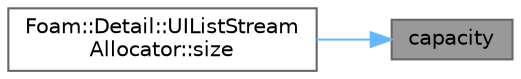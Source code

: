 digraph "capacity"
{
 // LATEX_PDF_SIZE
  bgcolor="transparent";
  edge [fontname=Helvetica,fontsize=10,labelfontname=Helvetica,labelfontsize=10];
  node [fontname=Helvetica,fontsize=10,shape=box,height=0.2,width=0.4];
  rankdir="RL";
  Node1 [id="Node000001",label="capacity",height=0.2,width=0.4,color="gray40", fillcolor="grey60", style="filled", fontcolor="black",tooltip=" "];
  Node1 -> Node2 [id="edge1_Node000001_Node000002",dir="back",color="steelblue1",style="solid",tooltip=" "];
  Node2 [id="Node000002",label="Foam::Detail::UIListStream\lAllocator::size",height=0.2,width=0.4,color="grey40", fillcolor="white", style="filled",URL="$classFoam_1_1Detail_1_1UIListStreamAllocator.html#a9facbf0a118d395c89884e45a5ca4e4b",tooltip=" "];
}

